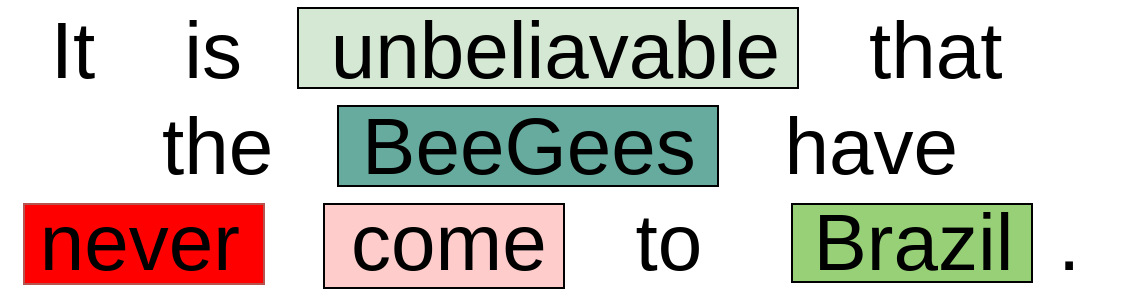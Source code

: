<mxfile version="26.2.9">
  <diagram name="Page-1" id="Kxg9N5Jgj0b2WwsqSaFU">
    <mxGraphModel dx="1358" dy="798" grid="1" gridSize="10" guides="1" tooltips="1" connect="1" arrows="1" fold="1" page="1" pageScale="1" pageWidth="850" pageHeight="1100" math="0" shadow="0">
      <root>
        <mxCell id="0" />
        <mxCell id="1" parent="0" />
        <mxCell id="d0gYTXrHnxRHRp5APFL4-2" value="" style="rounded=0;whiteSpace=wrap;html=1;fillColor=#D5E8D4;" vertex="1" parent="1">
          <mxGeometry x="180" y="40" width="250" height="40" as="geometry" />
        </mxCell>
        <mxCell id="d0gYTXrHnxRHRp5APFL4-3" value="" style="rounded=0;whiteSpace=wrap;html=1;fillColor=#67AB9F;" vertex="1" parent="1">
          <mxGeometry x="200" y="89" width="190" height="40" as="geometry" />
        </mxCell>
        <mxCell id="d0gYTXrHnxRHRp5APFL4-4" value="" style="rounded=0;whiteSpace=wrap;html=1;fillColor=#97D077;" vertex="1" parent="1">
          <mxGeometry x="427" y="138" width="120" height="39" as="geometry" />
        </mxCell>
        <mxCell id="d0gYTXrHnxRHRp5APFL4-5" value="" style="rounded=0;whiteSpace=wrap;html=1;fillColor=#FF0000;strokeColor=#b85450;" vertex="1" parent="1">
          <mxGeometry x="43" y="138" width="120" height="40" as="geometry" />
        </mxCell>
        <mxCell id="d0gYTXrHnxRHRp5APFL4-7" value="" style="rounded=0;whiteSpace=wrap;html=1;fillColor=#FFCCCC;" vertex="1" parent="1">
          <mxGeometry x="193" y="138" width="120" height="42" as="geometry" />
        </mxCell>
        <mxCell id="d0gYTXrHnxRHRp5APFL4-1" value="&lt;font style=&quot;font-size: 40px;&quot;&gt;It&amp;nbsp; &amp;nbsp; is&amp;nbsp; &amp;nbsp; unbeliavable&amp;nbsp; &amp;nbsp; that&amp;nbsp; &amp;nbsp; the&amp;nbsp; &amp;nbsp; BeeGees&amp;nbsp; &amp;nbsp; have&lt;/font&gt;&lt;div&gt;&lt;font style=&quot;font-size: 40px;&quot;&gt;never&amp;nbsp; &amp;nbsp; &amp;nbsp;come&amp;nbsp; &amp;nbsp; to&amp;nbsp; &amp;nbsp; &amp;nbsp;Brazil&amp;nbsp; .&lt;/font&gt;&lt;/div&gt;" style="text;html=1;align=center;verticalAlign=middle;whiteSpace=wrap;rounded=0;" vertex="1" parent="1">
          <mxGeometry x="31" y="93" width="560" height="30" as="geometry" />
        </mxCell>
      </root>
    </mxGraphModel>
  </diagram>
</mxfile>
